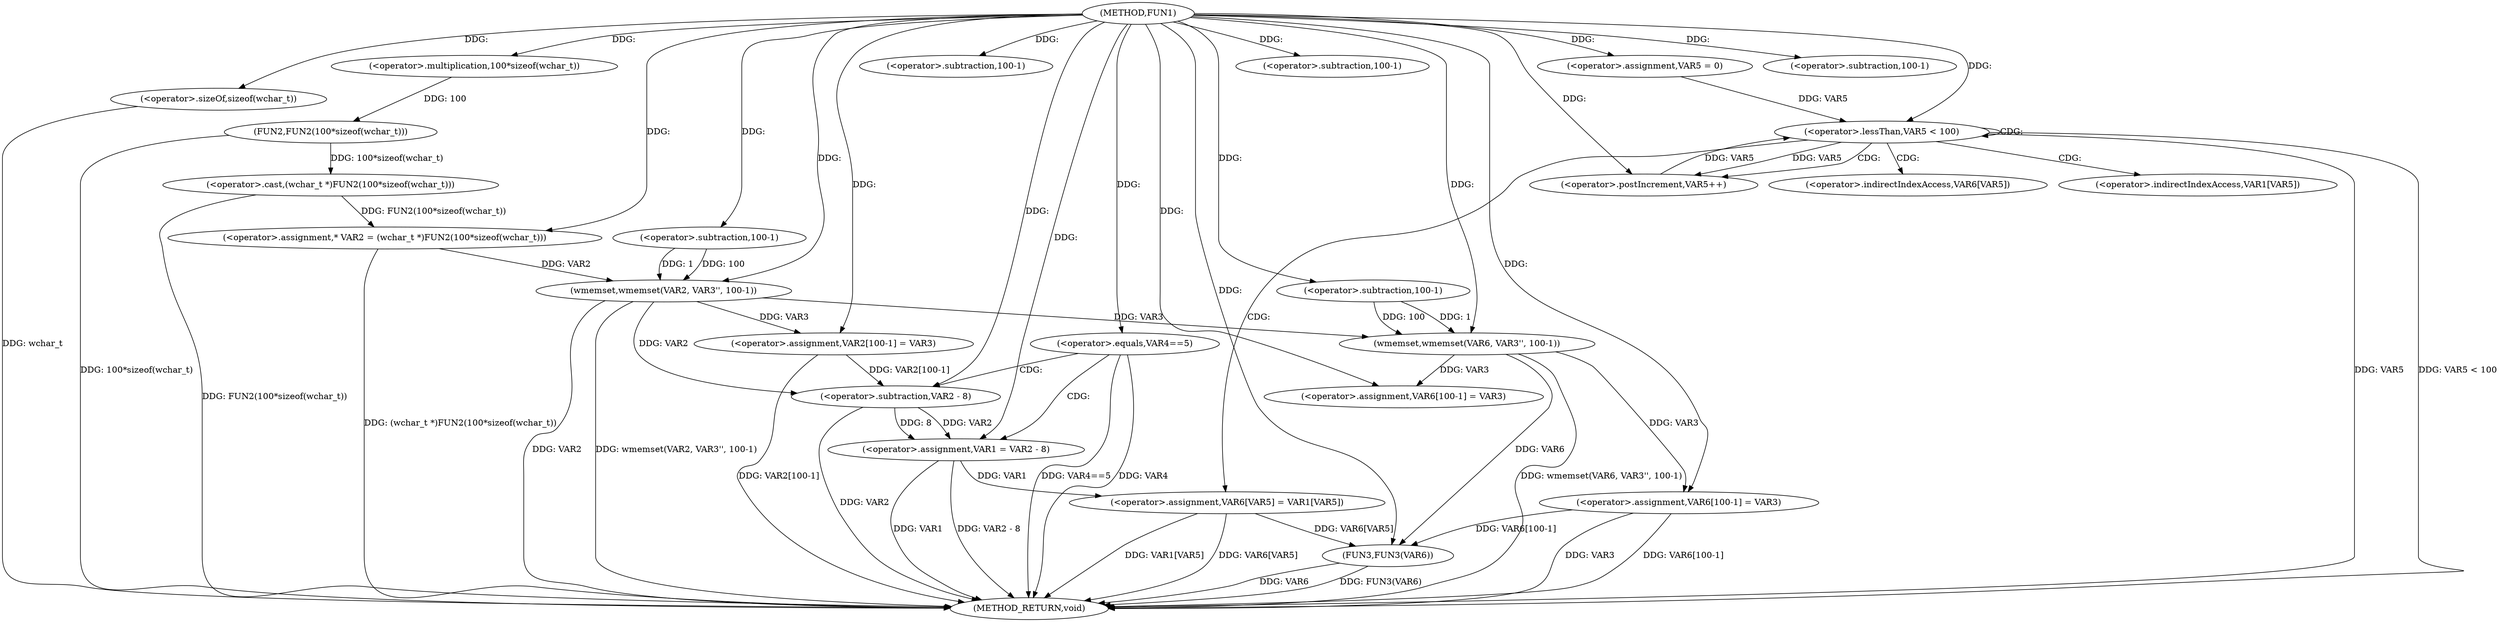 digraph FUN1 {  
"1000100" [label = "(METHOD,FUN1)" ]
"1000178" [label = "(METHOD_RETURN,void)" ]
"1000104" [label = "(<operator>.assignment,* VAR2 = (wchar_t *)FUN2(100*sizeof(wchar_t)))" ]
"1000106" [label = "(<operator>.cast,(wchar_t *)FUN2(100*sizeof(wchar_t)))" ]
"1000108" [label = "(FUN2,FUN2(100*sizeof(wchar_t)))" ]
"1000109" [label = "(<operator>.multiplication,100*sizeof(wchar_t))" ]
"1000111" [label = "(<operator>.sizeOf,sizeof(wchar_t))" ]
"1000113" [label = "(wmemset,wmemset(VAR2, VAR3'', 100-1))" ]
"1000116" [label = "(<operator>.subtraction,100-1)" ]
"1000119" [label = "(<operator>.assignment,VAR2[100-1] = VAR3)" ]
"1000122" [label = "(<operator>.subtraction,100-1)" ]
"1000127" [label = "(<operator>.equals,VAR4==5)" ]
"1000131" [label = "(<operator>.assignment,VAR1 = VAR2 - 8)" ]
"1000133" [label = "(<operator>.subtraction,VAR2 - 8)" ]
"1000139" [label = "(wmemset,wmemset(VAR6, VAR3'', 100-1))" ]
"1000142" [label = "(<operator>.subtraction,100-1)" ]
"1000145" [label = "(<operator>.assignment,VAR6[100-1] = VAR3)" ]
"1000148" [label = "(<operator>.subtraction,100-1)" ]
"1000153" [label = "(<operator>.assignment,VAR5 = 0)" ]
"1000156" [label = "(<operator>.lessThan,VAR5 < 100)" ]
"1000159" [label = "(<operator>.postIncrement,VAR5++)" ]
"1000162" [label = "(<operator>.assignment,VAR6[VAR5] = VAR1[VAR5])" ]
"1000169" [label = "(<operator>.assignment,VAR6[100-1] = VAR3)" ]
"1000172" [label = "(<operator>.subtraction,100-1)" ]
"1000176" [label = "(FUN3,FUN3(VAR6))" ]
"1000163" [label = "(<operator>.indirectIndexAccess,VAR6[VAR5])" ]
"1000166" [label = "(<operator>.indirectIndexAccess,VAR1[VAR5])" ]
  "1000106" -> "1000178"  [ label = "DDG: FUN2(100*sizeof(wchar_t))"] 
  "1000156" -> "1000178"  [ label = "DDG: VAR5"] 
  "1000113" -> "1000178"  [ label = "DDG: VAR2"] 
  "1000162" -> "1000178"  [ label = "DDG: VAR1[VAR5]"] 
  "1000133" -> "1000178"  [ label = "DDG: VAR2"] 
  "1000176" -> "1000178"  [ label = "DDG: FUN3(VAR6)"] 
  "1000131" -> "1000178"  [ label = "DDG: VAR1"] 
  "1000139" -> "1000178"  [ label = "DDG: wmemset(VAR6, VAR3'', 100-1)"] 
  "1000127" -> "1000178"  [ label = "DDG: VAR4==5"] 
  "1000131" -> "1000178"  [ label = "DDG: VAR2 - 8"] 
  "1000111" -> "1000178"  [ label = "DDG: wchar_t"] 
  "1000113" -> "1000178"  [ label = "DDG: wmemset(VAR2, VAR3'', 100-1)"] 
  "1000119" -> "1000178"  [ label = "DDG: VAR2[100-1]"] 
  "1000176" -> "1000178"  [ label = "DDG: VAR6"] 
  "1000169" -> "1000178"  [ label = "DDG: VAR6[100-1]"] 
  "1000127" -> "1000178"  [ label = "DDG: VAR4"] 
  "1000156" -> "1000178"  [ label = "DDG: VAR5 < 100"] 
  "1000162" -> "1000178"  [ label = "DDG: VAR6[VAR5]"] 
  "1000104" -> "1000178"  [ label = "DDG: (wchar_t *)FUN2(100*sizeof(wchar_t))"] 
  "1000169" -> "1000178"  [ label = "DDG: VAR3"] 
  "1000108" -> "1000178"  [ label = "DDG: 100*sizeof(wchar_t)"] 
  "1000106" -> "1000104"  [ label = "DDG: FUN2(100*sizeof(wchar_t))"] 
  "1000100" -> "1000104"  [ label = "DDG: "] 
  "1000108" -> "1000106"  [ label = "DDG: 100*sizeof(wchar_t)"] 
  "1000109" -> "1000108"  [ label = "DDG: 100"] 
  "1000100" -> "1000109"  [ label = "DDG: "] 
  "1000100" -> "1000111"  [ label = "DDG: "] 
  "1000104" -> "1000113"  [ label = "DDG: VAR2"] 
  "1000100" -> "1000113"  [ label = "DDG: "] 
  "1000116" -> "1000113"  [ label = "DDG: 100"] 
  "1000116" -> "1000113"  [ label = "DDG: 1"] 
  "1000100" -> "1000116"  [ label = "DDG: "] 
  "1000113" -> "1000119"  [ label = "DDG: VAR3"] 
  "1000100" -> "1000119"  [ label = "DDG: "] 
  "1000100" -> "1000122"  [ label = "DDG: "] 
  "1000100" -> "1000127"  [ label = "DDG: "] 
  "1000133" -> "1000131"  [ label = "DDG: VAR2"] 
  "1000133" -> "1000131"  [ label = "DDG: 8"] 
  "1000100" -> "1000131"  [ label = "DDG: "] 
  "1000113" -> "1000133"  [ label = "DDG: VAR2"] 
  "1000119" -> "1000133"  [ label = "DDG: VAR2[100-1]"] 
  "1000100" -> "1000133"  [ label = "DDG: "] 
  "1000100" -> "1000139"  [ label = "DDG: "] 
  "1000113" -> "1000139"  [ label = "DDG: VAR3"] 
  "1000142" -> "1000139"  [ label = "DDG: 100"] 
  "1000142" -> "1000139"  [ label = "DDG: 1"] 
  "1000100" -> "1000142"  [ label = "DDG: "] 
  "1000139" -> "1000145"  [ label = "DDG: VAR3"] 
  "1000100" -> "1000145"  [ label = "DDG: "] 
  "1000100" -> "1000148"  [ label = "DDG: "] 
  "1000100" -> "1000153"  [ label = "DDG: "] 
  "1000159" -> "1000156"  [ label = "DDG: VAR5"] 
  "1000153" -> "1000156"  [ label = "DDG: VAR5"] 
  "1000100" -> "1000156"  [ label = "DDG: "] 
  "1000156" -> "1000159"  [ label = "DDG: VAR5"] 
  "1000100" -> "1000159"  [ label = "DDG: "] 
  "1000131" -> "1000162"  [ label = "DDG: VAR1"] 
  "1000100" -> "1000169"  [ label = "DDG: "] 
  "1000139" -> "1000169"  [ label = "DDG: VAR3"] 
  "1000100" -> "1000172"  [ label = "DDG: "] 
  "1000139" -> "1000176"  [ label = "DDG: VAR6"] 
  "1000169" -> "1000176"  [ label = "DDG: VAR6[100-1]"] 
  "1000162" -> "1000176"  [ label = "DDG: VAR6[VAR5]"] 
  "1000100" -> "1000176"  [ label = "DDG: "] 
  "1000127" -> "1000131"  [ label = "CDG: "] 
  "1000127" -> "1000133"  [ label = "CDG: "] 
  "1000156" -> "1000163"  [ label = "CDG: "] 
  "1000156" -> "1000156"  [ label = "CDG: "] 
  "1000156" -> "1000166"  [ label = "CDG: "] 
  "1000156" -> "1000162"  [ label = "CDG: "] 
  "1000156" -> "1000159"  [ label = "CDG: "] 
}
